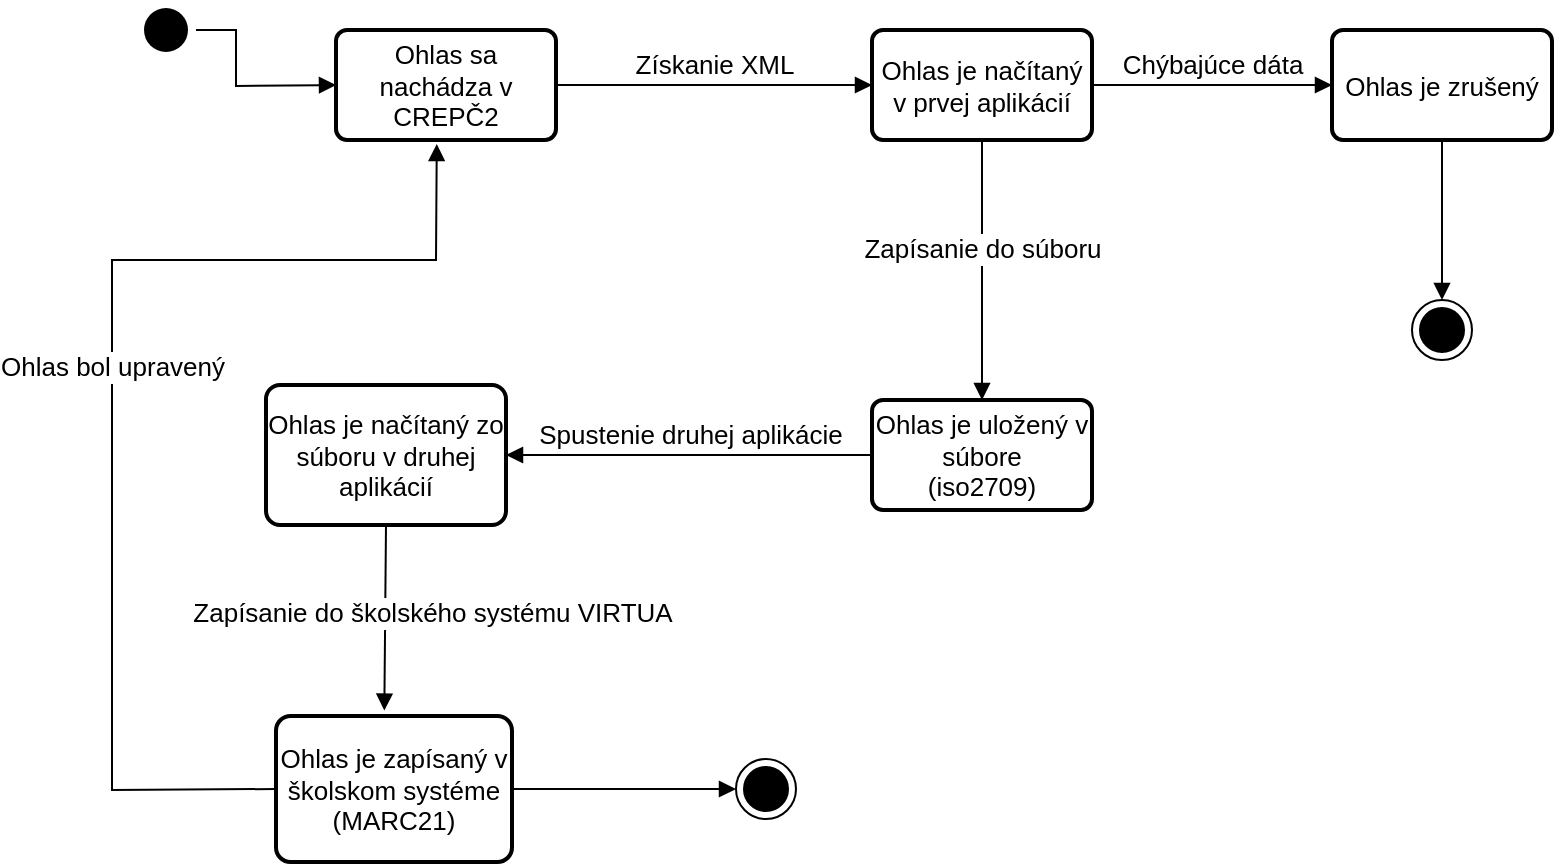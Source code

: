 <mxfile version="12.1.3" type="device" pages="1"><diagram id="c_m0pkO_tCdF1Tg8WGvf" name="Page-1"><mxGraphModel dx="1173" dy="633" grid="1" gridSize="10" guides="1" tooltips="1" connect="1" arrows="1" fold="1" page="1" pageScale="1" pageWidth="827" pageHeight="1169" math="0" shadow="0"><root><mxCell id="0"/><mxCell id="1" parent="0"/><mxCell id="mdD2kRwrAbGBDJOW_z5l-1" value="" style="ellipse;html=1;shape=endState;fillColor=#000000;strokeColor=#000000;perimeterSpacing=0;" vertex="1" parent="1"><mxGeometry x="382" y="459.5" width="30" height="30" as="geometry"/></mxCell><mxCell id="mdD2kRwrAbGBDJOW_z5l-2" value="" style="ellipse;html=1;shape=endState;fillColor=#000000;strokeColor=none;perimeterSpacing=0;gradientColor=none;" vertex="1" parent="1"><mxGeometry x="82" y="80" width="30" height="30" as="geometry"/></mxCell><object label="Ohlas sa nachádza v CREPČ2" id="mdD2kRwrAbGBDJOW_z5l-5"><mxCell style="strokeWidth=2;rounded=1;arcSize=10;whiteSpace=wrap;html=1;align=center;fontSize=13;fillColor=none;gradientColor=none;" vertex="1" parent="1"><mxGeometry x="182" y="95" width="110" height="55" as="geometry"/></mxCell></object><object label="Ohlas je načítaný v prvej aplikácií" id="mdD2kRwrAbGBDJOW_z5l-8"><mxCell style="strokeWidth=2;rounded=1;arcSize=10;whiteSpace=wrap;html=1;align=center;fontSize=13;fillColor=none;gradientColor=none;" vertex="1" parent="1"><mxGeometry x="450" y="95" width="110" height="55" as="geometry"/></mxCell></object><object label="&lt;div&gt;Ohlas je zrušený&lt;/div&gt;" id="mdD2kRwrAbGBDJOW_z5l-9"><mxCell style="strokeWidth=2;rounded=1;arcSize=10;whiteSpace=wrap;html=1;align=center;fontSize=13;fillColor=none;gradientColor=none;" vertex="1" parent="1"><mxGeometry x="680" y="95" width="110" height="55" as="geometry"/></mxCell></object><object label="&lt;div&gt;Ohlas je uložený v súbore&lt;/div&gt;&lt;div&gt;(iso2709)&lt;br&gt;&lt;/div&gt;" id="mdD2kRwrAbGBDJOW_z5l-10"><mxCell style="strokeWidth=2;rounded=1;arcSize=10;whiteSpace=wrap;html=1;align=center;fontSize=13;fillColor=none;gradientColor=none;" vertex="1" parent="1"><mxGeometry x="450" y="280" width="110" height="55" as="geometry"/></mxCell></object><object label="Ohlas je načítaný zo súboru v druhej aplikácií " id="mdD2kRwrAbGBDJOW_z5l-11"><mxCell style="strokeWidth=2;rounded=1;arcSize=10;whiteSpace=wrap;html=1;align=center;fontSize=13;fillColor=none;gradientColor=none;" vertex="1" parent="1"><mxGeometry x="147" y="272.5" width="120" height="70" as="geometry"/></mxCell></object><object label="&lt;div&gt;Ohlas je zapísaný v školskom systéme &lt;br&gt;&lt;/div&gt;&lt;div&gt;(MARC21)&lt;/div&gt;" id="mdD2kRwrAbGBDJOW_z5l-12"><mxCell style="strokeWidth=2;rounded=1;arcSize=10;whiteSpace=wrap;html=1;align=center;fontSize=13;fillColor=none;gradientColor=none;labelPosition=center;verticalLabelPosition=middle;verticalAlign=middle;" vertex="1" parent="1"><mxGeometry x="152" y="438" width="118" height="73" as="geometry"/></mxCell></object><mxCell id="mdD2kRwrAbGBDJOW_z5l-14" value="" style="ellipse;html=1;shape=endState;fillColor=#000000;strokeColor=#000000;perimeterSpacing=0;" vertex="1" parent="1"><mxGeometry x="720" y="230" width="30" height="30" as="geometry"/></mxCell><mxCell id="mdD2kRwrAbGBDJOW_z5l-24" value="Získanie XML" style="html=1;verticalAlign=bottom;endArrow=block;fontSize=13;exitX=1;exitY=0.5;exitDx=0;exitDy=0;entryX=0;entryY=0.5;entryDx=0;entryDy=0;" edge="1" parent="1" source="mdD2kRwrAbGBDJOW_z5l-5" target="mdD2kRwrAbGBDJOW_z5l-8"><mxGeometry width="80" relative="1" as="geometry"><mxPoint x="120" y="510" as="sourcePoint"/><mxPoint x="200" y="510" as="targetPoint"/></mxGeometry></mxCell><mxCell id="mdD2kRwrAbGBDJOW_z5l-25" value="Chýbajúce dáta" style="html=1;verticalAlign=bottom;endArrow=block;fontSize=13;exitX=1;exitY=0.5;exitDx=0;exitDy=0;entryX=0;entryY=0.5;entryDx=0;entryDy=0;" edge="1" parent="1" source="mdD2kRwrAbGBDJOW_z5l-8" target="mdD2kRwrAbGBDJOW_z5l-9"><mxGeometry width="80" relative="1" as="geometry"><mxPoint x="340" y="132.5" as="sourcePoint"/><mxPoint x="460" y="132.5" as="targetPoint"/></mxGeometry></mxCell><mxCell id="mdD2kRwrAbGBDJOW_z5l-26" value="" style="html=1;verticalAlign=bottom;endArrow=block;fontSize=13;exitX=0.5;exitY=1;exitDx=0;exitDy=0;entryX=0.5;entryY=0;entryDx=0;entryDy=0;" edge="1" parent="1" source="mdD2kRwrAbGBDJOW_z5l-9" target="mdD2kRwrAbGBDJOW_z5l-14"><mxGeometry width="80" relative="1" as="geometry"><mxPoint x="675" y="200" as="sourcePoint"/><mxPoint x="795" y="200" as="targetPoint"/></mxGeometry></mxCell><mxCell id="mdD2kRwrAbGBDJOW_z5l-27" value="Zapísanie do súboru" style="html=1;verticalAlign=bottom;endArrow=block;fontSize=13;exitX=0.5;exitY=1;exitDx=0;exitDy=0;entryX=0.5;entryY=0;entryDx=0;entryDy=0;" edge="1" parent="1" source="mdD2kRwrAbGBDJOW_z5l-8" target="mdD2kRwrAbGBDJOW_z5l-10"><mxGeometry width="80" relative="1" as="geometry"><mxPoint x="360" y="152.5" as="sourcePoint"/><mxPoint x="480" y="152.5" as="targetPoint"/></mxGeometry></mxCell><mxCell id="mdD2kRwrAbGBDJOW_z5l-28" value="Spustenie druhej aplikácie" style="html=1;verticalAlign=bottom;endArrow=block;fontSize=13;exitX=0;exitY=0.5;exitDx=0;exitDy=0;entryX=1;entryY=0.5;entryDx=0;entryDy=0;" edge="1" parent="1" source="mdD2kRwrAbGBDJOW_z5l-10" target="mdD2kRwrAbGBDJOW_z5l-11"><mxGeometry width="80" relative="1" as="geometry"><mxPoint x="370" y="162.5" as="sourcePoint"/><mxPoint x="490" y="162.5" as="targetPoint"/></mxGeometry></mxCell><mxCell id="mdD2kRwrAbGBDJOW_z5l-29" value="Zapísanie do školského systému VIRTUA" style="html=1;verticalAlign=bottom;endArrow=block;fontSize=13;exitX=0.5;exitY=1;exitDx=0;exitDy=0;entryX=0.459;entryY=-0.037;entryDx=0;entryDy=0;entryPerimeter=0;rounded=0;" edge="1" parent="1" source="mdD2kRwrAbGBDJOW_z5l-11" target="mdD2kRwrAbGBDJOW_z5l-12"><mxGeometry x="0.161" y="23" width="80" relative="1" as="geometry"><mxPoint x="238.5" y="340.5" as="sourcePoint"/><mxPoint x="207" y="430" as="targetPoint"/><Array as="points"/><mxPoint as="offset"/></mxGeometry></mxCell><mxCell id="mdD2kRwrAbGBDJOW_z5l-30" value="" style="html=1;verticalAlign=bottom;endArrow=block;fontSize=13;entryX=0;entryY=0.5;entryDx=0;entryDy=0;exitX=1;exitY=0.5;exitDx=0;exitDy=0;" edge="1" parent="1" source="mdD2kRwrAbGBDJOW_z5l-12" target="mdD2kRwrAbGBDJOW_z5l-1"><mxGeometry width="80" relative="1" as="geometry"><mxPoint x="270" y="484" as="sourcePoint"/><mxPoint x="510" y="192" as="targetPoint"/></mxGeometry></mxCell><mxCell id="mdD2kRwrAbGBDJOW_z5l-31" value="Ohlas bol upravený" style="html=1;verticalAlign=bottom;endArrow=block;fontSize=13;exitX=0;exitY=0.5;exitDx=0;exitDy=0;rounded=0;entryX=0.458;entryY=1.036;entryDx=0;entryDy=0;entryPerimeter=0;" edge="1" parent="1" source="mdD2kRwrAbGBDJOW_z5l-12" target="mdD2kRwrAbGBDJOW_z5l-5"><mxGeometry width="80" relative="1" as="geometry"><mxPoint x="362" y="192.5" as="sourcePoint"/><mxPoint x="82" y="190" as="targetPoint"/><Array as="points"><mxPoint x="70" y="475"/><mxPoint x="70" y="210"/><mxPoint x="232" y="210"/></Array></mxGeometry></mxCell><mxCell id="mdD2kRwrAbGBDJOW_z5l-32" value="" style="html=1;verticalAlign=bottom;endArrow=block;fontSize=13;entryX=0;entryY=0.5;entryDx=0;entryDy=0;rounded=0;" edge="1" parent="1" source="mdD2kRwrAbGBDJOW_z5l-2" target="mdD2kRwrAbGBDJOW_z5l-5"><mxGeometry width="80" relative="1" as="geometry"><mxPoint x="372" y="202.5" as="sourcePoint"/><mxPoint x="492" y="202.5" as="targetPoint"/><Array as="points"><mxPoint x="132" y="95"/><mxPoint x="132" y="123"/></Array></mxGeometry></mxCell></root></mxGraphModel></diagram></mxfile>